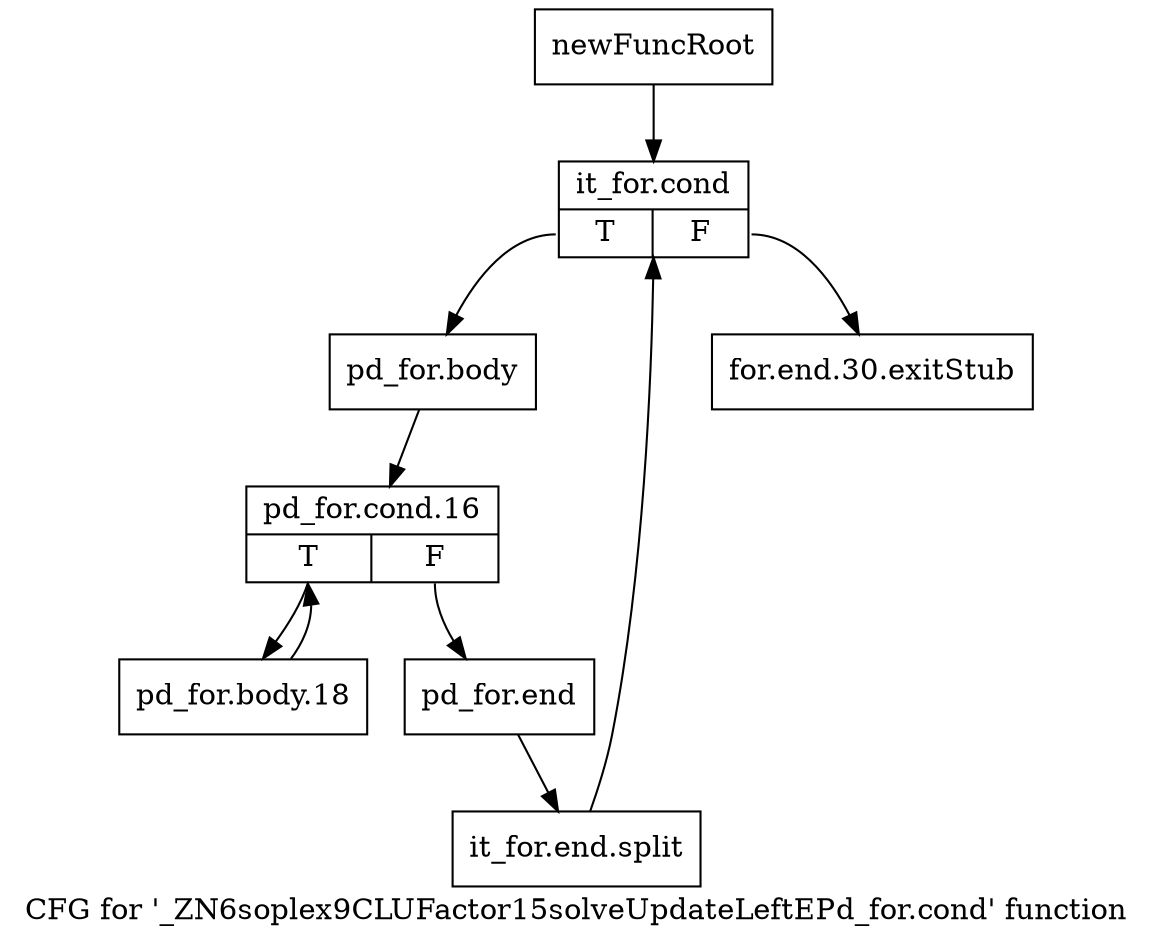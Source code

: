 digraph "CFG for '_ZN6soplex9CLUFactor15solveUpdateLeftEPd_for.cond' function" {
	label="CFG for '_ZN6soplex9CLUFactor15solveUpdateLeftEPd_for.cond' function";

	Node0x2d2f4f0 [shape=record,label="{newFuncRoot}"];
	Node0x2d2f4f0 -> Node0x2d2fdf0;
	Node0x2d2fda0 [shape=record,label="{for.end.30.exitStub}"];
	Node0x2d2fdf0 [shape=record,label="{it_for.cond|{<s0>T|<s1>F}}"];
	Node0x2d2fdf0:s0 -> Node0x2d2fe40;
	Node0x2d2fdf0:s1 -> Node0x2d2fda0;
	Node0x2d2fe40 [shape=record,label="{pd_for.body}"];
	Node0x2d2fe40 -> Node0x2d2fe90;
	Node0x2d2fe90 [shape=record,label="{pd_for.cond.16|{<s0>T|<s1>F}}"];
	Node0x2d2fe90:s0 -> Node0x2d2ff30;
	Node0x2d2fe90:s1 -> Node0x2d2fee0;
	Node0x2d2fee0 [shape=record,label="{pd_for.end}"];
	Node0x2d2fee0 -> Node0x3477450;
	Node0x3477450 [shape=record,label="{it_for.end.split}"];
	Node0x3477450 -> Node0x2d2fdf0;
	Node0x2d2ff30 [shape=record,label="{pd_for.body.18}"];
	Node0x2d2ff30 -> Node0x2d2fe90;
}
